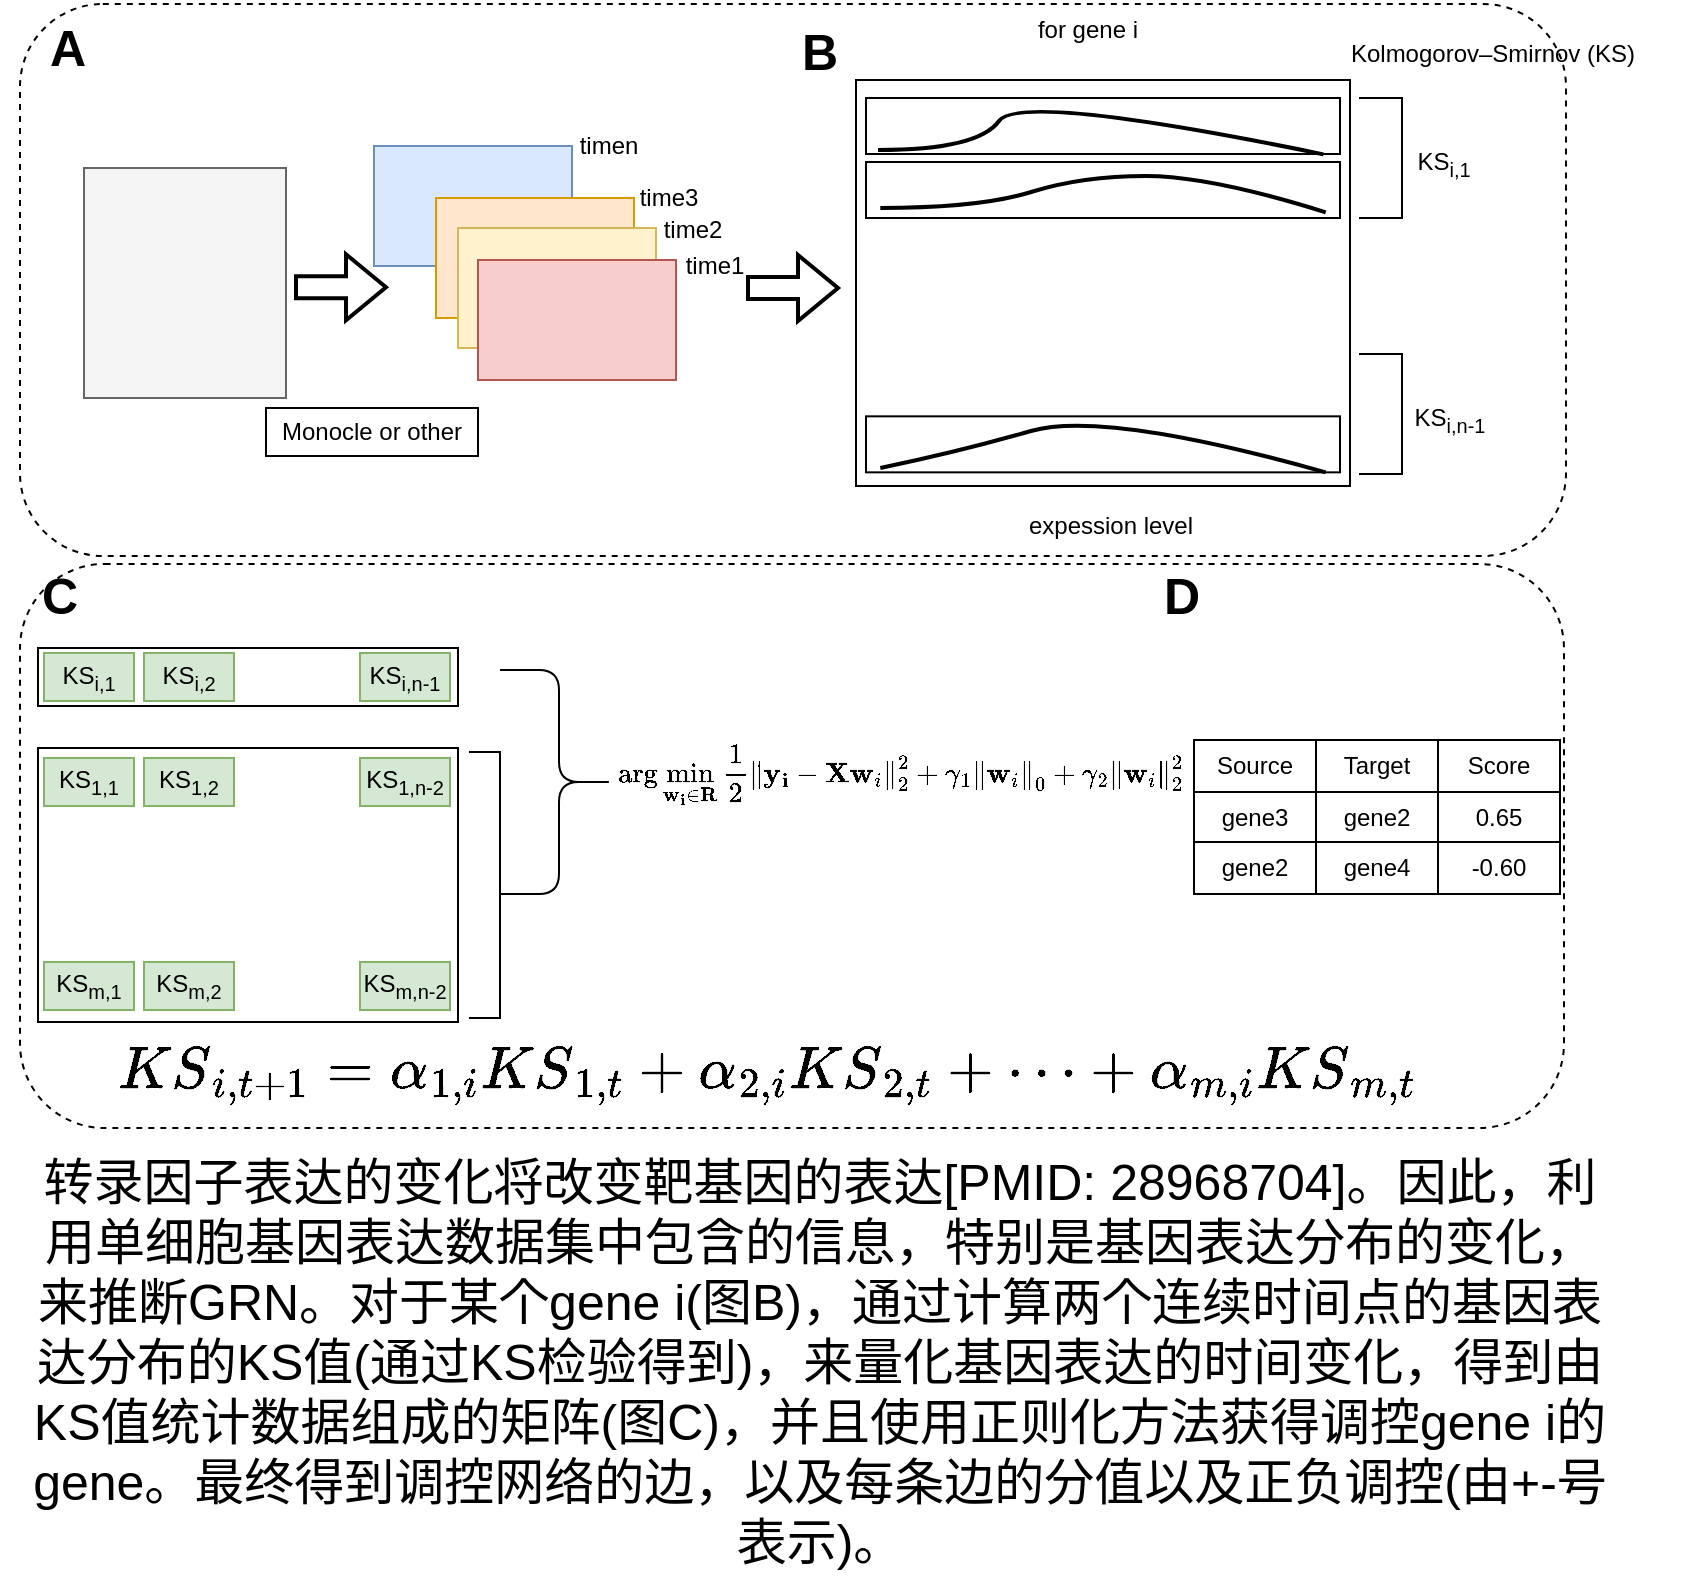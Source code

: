 <mxfile version="15.8.7" type="device"><diagram id="qNewxNg5S7R2k6NrVzUa" name="第 1 页"><mxGraphModel dx="2062" dy="1217" grid="0" gridSize="10" guides="1" tooltips="1" connect="1" arrows="1" fold="1" page="1" pageScale="1" pageWidth="850" pageHeight="825" math="1" shadow="0"><root><mxCell id="0"/><mxCell id="1" parent="0"/><mxCell id="OJFPj6aYE55DMqkpec0e-52" value="" style="rounded=1;whiteSpace=wrap;html=1;dashed=1;fillColor=none;" vertex="1" parent="1"><mxGeometry x="10" y="294" width="772" height="282" as="geometry"/></mxCell><mxCell id="OJFPj6aYE55DMqkpec0e-51" value="" style="rounded=1;whiteSpace=wrap;html=1;dashed=1;fillColor=none;" vertex="1" parent="1"><mxGeometry x="10" y="14" width="773" height="276" as="geometry"/></mxCell><mxCell id="OJFPj6aYE55DMqkpec0e-3" value="" style="rounded=0;whiteSpace=wrap;html=1;fillColor=#dae8fc;strokeColor=#6c8ebf;" vertex="1" parent="1"><mxGeometry x="187" y="85" width="99" height="60" as="geometry"/></mxCell><mxCell id="OJFPj6aYE55DMqkpec0e-4" value="" style="rounded=0;whiteSpace=wrap;html=1;fillColor=#ffe6cc;strokeColor=#d79b00;" vertex="1" parent="1"><mxGeometry x="218" y="111" width="99" height="60" as="geometry"/></mxCell><mxCell id="OJFPj6aYE55DMqkpec0e-5" value="" style="rounded=0;whiteSpace=wrap;html=1;fillColor=#fff2cc;strokeColor=#d6b656;" vertex="1" parent="1"><mxGeometry x="229" y="126" width="99" height="60" as="geometry"/></mxCell><mxCell id="OJFPj6aYE55DMqkpec0e-6" value="" style="rounded=0;whiteSpace=wrap;html=1;fillColor=#f8cecc;strokeColor=#b85450;" vertex="1" parent="1"><mxGeometry x="239" y="142" width="99" height="60" as="geometry"/></mxCell><mxCell id="OJFPj6aYE55DMqkpec0e-8" value="" style="shape=flexArrow;endArrow=classic;html=1;rounded=0;strokeWidth=2;verticalAlign=middle;align=center;" edge="1" parent="1"><mxGeometry width="50" height="50" relative="1" as="geometry"><mxPoint x="147" y="155.66" as="sourcePoint"/><mxPoint x="194" y="155.66" as="targetPoint"/></mxGeometry></mxCell><mxCell id="OJFPj6aYE55DMqkpec0e-9" value="timen" style="text;html=1;strokeColor=none;fillColor=none;align=center;verticalAlign=middle;whiteSpace=wrap;rounded=0;" vertex="1" parent="1"><mxGeometry x="278" y="74" width="53" height="22" as="geometry"/></mxCell><mxCell id="OJFPj6aYE55DMqkpec0e-10" value="time3" style="text;html=1;strokeColor=none;fillColor=none;align=center;verticalAlign=middle;whiteSpace=wrap;rounded=0;" vertex="1" parent="1"><mxGeometry x="308" y="100" width="53" height="22" as="geometry"/></mxCell><mxCell id="OJFPj6aYE55DMqkpec0e-11" value="time2" style="text;html=1;strokeColor=none;fillColor=none;align=center;verticalAlign=middle;whiteSpace=wrap;rounded=0;" vertex="1" parent="1"><mxGeometry x="320" y="116" width="53" height="22" as="geometry"/></mxCell><mxCell id="OJFPj6aYE55DMqkpec0e-12" value="time1" style="text;html=1;strokeColor=none;fillColor=none;align=center;verticalAlign=middle;whiteSpace=wrap;rounded=0;" vertex="1" parent="1"><mxGeometry x="331" y="134" width="53" height="22" as="geometry"/></mxCell><mxCell id="OJFPj6aYE55DMqkpec0e-14" value="Monocle or other" style="rounded=0;whiteSpace=wrap;html=1;" vertex="1" parent="1"><mxGeometry x="133" y="216" width="106" height="24" as="geometry"/></mxCell><mxCell id="OJFPj6aYE55DMqkpec0e-15" value="" style="rounded=0;whiteSpace=wrap;html=1;fillColor=#f5f5f5;fontColor=#333333;strokeColor=#666666;" vertex="1" parent="1"><mxGeometry x="42" y="96" width="101" height="115" as="geometry"/></mxCell><mxCell id="OJFPj6aYE55DMqkpec0e-17" value="" style="shape=flexArrow;endArrow=classic;html=1;rounded=0;strokeWidth=2;verticalAlign=middle;align=center;" edge="1" parent="1"><mxGeometry width="50" height="50" relative="1" as="geometry"><mxPoint x="373" y="156.0" as="sourcePoint"/><mxPoint x="420.0" y="156.0" as="targetPoint"/></mxGeometry></mxCell><mxCell id="OJFPj6aYE55DMqkpec0e-19" value="for gene i" style="text;html=1;strokeColor=none;fillColor=none;align=center;verticalAlign=middle;whiteSpace=wrap;rounded=0;" vertex="1" parent="1"><mxGeometry x="514" y="12" width="60" height="30" as="geometry"/></mxCell><mxCell id="OJFPj6aYE55DMqkpec0e-20" value="" style="rounded=0;whiteSpace=wrap;html=1;" vertex="1" parent="1"><mxGeometry x="428" y="52" width="247" height="203" as="geometry"/></mxCell><mxCell id="OJFPj6aYE55DMqkpec0e-21" value="" style="rounded=0;whiteSpace=wrap;html=1;" vertex="1" parent="1"><mxGeometry x="433" y="61" width="237" height="28" as="geometry"/></mxCell><mxCell id="OJFPj6aYE55DMqkpec0e-23" value="" style="rounded=0;whiteSpace=wrap;html=1;" vertex="1" parent="1"><mxGeometry x="433" y="93" width="237" height="28" as="geometry"/></mxCell><mxCell id="OJFPj6aYE55DMqkpec0e-24" value="" style="rounded=0;whiteSpace=wrap;html=1;" vertex="1" parent="1"><mxGeometry x="433" y="220.17" width="237" height="28" as="geometry"/></mxCell><mxCell id="OJFPj6aYE55DMqkpec0e-25" value="" style="curved=1;endArrow=none;html=1;rounded=0;strokeWidth=2;entryX=0.965;entryY=1.006;entryDx=0;entryDy=0;entryPerimeter=0;endFill=0;" edge="1" parent="1" target="OJFPj6aYE55DMqkpec0e-21"><mxGeometry width="50" height="50" relative="1" as="geometry"><mxPoint x="439" y="87" as="sourcePoint"/><mxPoint x="586" y="87" as="targetPoint"/><Array as="points"><mxPoint x="489" y="87"/><mxPoint x="510" y="58"/></Array></mxGeometry></mxCell><mxCell id="OJFPj6aYE55DMqkpec0e-27" value="" style="curved=1;endArrow=none;html=1;rounded=0;strokeWidth=2;entryX=0.965;entryY=1.006;entryDx=0;entryDy=0;entryPerimeter=0;endFill=0;" edge="1" parent="1"><mxGeometry width="50" height="50" relative="1" as="geometry"><mxPoint x="440.15" y="116" as="sourcePoint"/><mxPoint x="662.855" y="118.168" as="targetPoint"/><Array as="points"><mxPoint x="490.15" y="116"/><mxPoint x="541" y="100"/><mxPoint x="605" y="100"/></Array></mxGeometry></mxCell><mxCell id="OJFPj6aYE55DMqkpec0e-28" value="" style="curved=1;endArrow=none;html=1;rounded=0;strokeWidth=2;entryX=0.965;entryY=1.006;entryDx=0;entryDy=0;entryPerimeter=0;endFill=0;" edge="1" parent="1"><mxGeometry width="50" height="50" relative="1" as="geometry"><mxPoint x="440.15" y="246" as="sourcePoint"/><mxPoint x="662.855" y="248.168" as="targetPoint"/><Array as="points"><mxPoint x="479" y="238"/><mxPoint x="552" y="217"/></Array></mxGeometry></mxCell><mxCell id="OJFPj6aYE55DMqkpec0e-29" value="expession level" style="text;html=1;strokeColor=none;fillColor=none;align=center;verticalAlign=middle;whiteSpace=wrap;rounded=0;" vertex="1" parent="1"><mxGeometry x="496" y="263" width="119" height="23" as="geometry"/></mxCell><mxCell id="OJFPj6aYE55DMqkpec0e-30" value="" style="shape=partialRectangle;whiteSpace=wrap;html=1;bottom=1;right=1;left=1;top=0;fillColor=none;routingCenterX=-0.5;rotation=-90;" vertex="1" parent="1"><mxGeometry x="660.5" y="80.5" width="60" height="21" as="geometry"/></mxCell><mxCell id="OJFPj6aYE55DMqkpec0e-31" value="KS&lt;sub&gt;i,1&lt;/sub&gt;" style="text;html=1;strokeColor=none;fillColor=none;align=center;verticalAlign=middle;whiteSpace=wrap;rounded=0;" vertex="1" parent="1"><mxGeometry x="692" y="79" width="60" height="30" as="geometry"/></mxCell><mxCell id="OJFPj6aYE55DMqkpec0e-32" value="Kolmogorov–Smirnov (KS)" style="text;html=1;strokeColor=none;fillColor=none;align=center;verticalAlign=middle;whiteSpace=wrap;rounded=0;" vertex="1" parent="1"><mxGeometry x="658" y="26" width="177" height="26" as="geometry"/></mxCell><mxCell id="OJFPj6aYE55DMqkpec0e-33" value="" style="shape=partialRectangle;whiteSpace=wrap;html=1;bottom=1;right=1;left=1;top=0;fillColor=none;routingCenterX=-0.5;rotation=-90;" vertex="1" parent="1"><mxGeometry x="660.5" y="208.5" width="60" height="21" as="geometry"/></mxCell><mxCell id="OJFPj6aYE55DMqkpec0e-34" value="KS&lt;sub&gt;i,n-1&lt;/sub&gt;" style="text;html=1;strokeColor=none;fillColor=none;align=center;verticalAlign=middle;whiteSpace=wrap;rounded=0;" vertex="1" parent="1"><mxGeometry x="692" y="207" width="66" height="30" as="geometry"/></mxCell><mxCell id="OJFPj6aYE55DMqkpec0e-37" value="" style="rounded=0;whiteSpace=wrap;html=1;" vertex="1" parent="1"><mxGeometry x="19" y="336" width="210" height="29" as="geometry"/></mxCell><mxCell id="OJFPj6aYE55DMqkpec0e-38" value="" style="rounded=0;whiteSpace=wrap;html=1;" vertex="1" parent="1"><mxGeometry x="19" y="386" width="210" height="137" as="geometry"/></mxCell><mxCell id="OJFPj6aYE55DMqkpec0e-39" value="KS&lt;sub&gt;1,1&lt;/sub&gt;" style="text;html=1;strokeColor=#82b366;fillColor=#d5e8d4;align=center;verticalAlign=middle;whiteSpace=wrap;rounded=0;" vertex="1" parent="1"><mxGeometry x="22" y="391" width="45" height="24" as="geometry"/></mxCell><mxCell id="OJFPj6aYE55DMqkpec0e-40" value="KS&lt;sub&gt;1,2&lt;/sub&gt;" style="text;html=1;strokeColor=#82b366;fillColor=#d5e8d4;align=center;verticalAlign=middle;whiteSpace=wrap;rounded=0;" vertex="1" parent="1"><mxGeometry x="72" y="391" width="45" height="24" as="geometry"/></mxCell><mxCell id="OJFPj6aYE55DMqkpec0e-41" value="KS&lt;sub&gt;1,n-2&lt;/sub&gt;" style="text;html=1;strokeColor=#82b366;fillColor=#d5e8d4;align=center;verticalAlign=middle;whiteSpace=wrap;rounded=0;" vertex="1" parent="1"><mxGeometry x="180" y="391" width="45" height="24" as="geometry"/></mxCell><mxCell id="OJFPj6aYE55DMqkpec0e-42" value="KS&lt;sub&gt;m,n-2&lt;/sub&gt;" style="text;html=1;strokeColor=#82b366;fillColor=#d5e8d4;align=center;verticalAlign=middle;whiteSpace=wrap;rounded=0;" vertex="1" parent="1"><mxGeometry x="180" y="493" width="45" height="24" as="geometry"/></mxCell><mxCell id="OJFPj6aYE55DMqkpec0e-43" value="KS&lt;sub&gt;m,1&lt;/sub&gt;" style="text;html=1;strokeColor=#82b366;fillColor=#d5e8d4;align=center;verticalAlign=middle;whiteSpace=wrap;rounded=0;" vertex="1" parent="1"><mxGeometry x="22" y="493" width="45" height="24" as="geometry"/></mxCell><mxCell id="OJFPj6aYE55DMqkpec0e-44" value="KS&lt;sub&gt;m,2&lt;/sub&gt;" style="text;html=1;strokeColor=#82b366;fillColor=#d5e8d4;align=center;verticalAlign=middle;whiteSpace=wrap;rounded=0;" vertex="1" parent="1"><mxGeometry x="72" y="493" width="45" height="24" as="geometry"/></mxCell><mxCell id="OJFPj6aYE55DMqkpec0e-45" value="KS&lt;sub&gt;i,1&lt;/sub&gt;" style="text;html=1;strokeColor=#82b366;fillColor=#d5e8d4;align=center;verticalAlign=middle;whiteSpace=wrap;rounded=0;" vertex="1" parent="1"><mxGeometry x="22" y="338.5" width="45" height="24" as="geometry"/></mxCell><mxCell id="OJFPj6aYE55DMqkpec0e-46" value="KS&lt;sub&gt;i,2&lt;/sub&gt;" style="text;html=1;strokeColor=#82b366;fillColor=#d5e8d4;align=center;verticalAlign=middle;whiteSpace=wrap;rounded=0;" vertex="1" parent="1"><mxGeometry x="72" y="338.5" width="45" height="24" as="geometry"/></mxCell><mxCell id="OJFPj6aYE55DMqkpec0e-47" value="KS&lt;sub&gt;i,n-1&lt;/sub&gt;" style="text;html=1;strokeColor=#82b366;fillColor=#d5e8d4;align=center;verticalAlign=middle;whiteSpace=wrap;rounded=0;" vertex="1" parent="1"><mxGeometry x="180" y="338.5" width="45" height="24" as="geometry"/></mxCell><mxCell id="OJFPj6aYE55DMqkpec0e-48" value="" style="shape=curlyBracket;whiteSpace=wrap;html=1;rounded=1;flipH=1;" vertex="1" parent="1"><mxGeometry x="250" y="347" width="59" height="112" as="geometry"/></mxCell><mxCell id="OJFPj6aYE55DMqkpec0e-49" value="" style="shape=partialRectangle;whiteSpace=wrap;html=1;bottom=1;right=1;left=1;top=0;fillColor=none;routingCenterX=-0.5;rotation=-90;" vertex="1" parent="1"><mxGeometry x="176" y="447" width="133" height="15" as="geometry"/></mxCell><mxCell id="OJFPj6aYE55DMqkpec0e-55" value="" style="shape=table;html=1;whiteSpace=wrap;startSize=0;container=1;collapsible=0;childLayout=tableLayout;fillColor=none;" vertex="1" parent="1"><mxGeometry x="597" y="382" width="183" height="77" as="geometry"/></mxCell><mxCell id="OJFPj6aYE55DMqkpec0e-56" value="" style="shape=partialRectangle;html=1;whiteSpace=wrap;collapsible=0;dropTarget=0;pointerEvents=0;fillColor=none;top=0;left=0;bottom=0;right=0;points=[[0,0.5],[1,0.5]];portConstraint=eastwest;dashed=1;" vertex="1" parent="OJFPj6aYE55DMqkpec0e-55"><mxGeometry width="183" height="26" as="geometry"/></mxCell><mxCell id="OJFPj6aYE55DMqkpec0e-57" value="Source" style="shape=partialRectangle;html=1;whiteSpace=wrap;connectable=0;fillColor=none;top=0;left=0;bottom=0;right=0;overflow=hidden;pointerEvents=1;dashed=1;" vertex="1" parent="OJFPj6aYE55DMqkpec0e-56"><mxGeometry width="61" height="26" as="geometry"><mxRectangle width="61" height="26" as="alternateBounds"/></mxGeometry></mxCell><mxCell id="OJFPj6aYE55DMqkpec0e-58" value="Target" style="shape=partialRectangle;html=1;whiteSpace=wrap;connectable=0;fillColor=none;top=0;left=0;bottom=0;right=0;overflow=hidden;pointerEvents=1;dashed=1;" vertex="1" parent="OJFPj6aYE55DMqkpec0e-56"><mxGeometry x="61" width="61" height="26" as="geometry"><mxRectangle width="61" height="26" as="alternateBounds"/></mxGeometry></mxCell><mxCell id="OJFPj6aYE55DMqkpec0e-59" value="Score" style="shape=partialRectangle;html=1;whiteSpace=wrap;connectable=0;fillColor=none;top=0;left=0;bottom=0;right=0;overflow=hidden;pointerEvents=1;" vertex="1" parent="OJFPj6aYE55DMqkpec0e-56"><mxGeometry x="122" width="61" height="26" as="geometry"><mxRectangle width="61" height="26" as="alternateBounds"/></mxGeometry></mxCell><mxCell id="OJFPj6aYE55DMqkpec0e-60" value="" style="shape=partialRectangle;html=1;whiteSpace=wrap;collapsible=0;dropTarget=0;pointerEvents=0;fillColor=none;top=0;left=0;bottom=0;right=0;points=[[0,0.5],[1,0.5]];portConstraint=eastwest;dashed=1;" vertex="1" parent="OJFPj6aYE55DMqkpec0e-55"><mxGeometry y="26" width="183" height="25" as="geometry"/></mxCell><mxCell id="OJFPj6aYE55DMqkpec0e-61" value="gene3" style="shape=partialRectangle;html=1;whiteSpace=wrap;connectable=0;fillColor=none;top=0;left=0;bottom=0;right=0;overflow=hidden;pointerEvents=1;dashed=1;" vertex="1" parent="OJFPj6aYE55DMqkpec0e-60"><mxGeometry width="61" height="25" as="geometry"><mxRectangle width="61" height="25" as="alternateBounds"/></mxGeometry></mxCell><mxCell id="OJFPj6aYE55DMqkpec0e-62" value="gene2" style="shape=partialRectangle;html=1;whiteSpace=wrap;connectable=0;fillColor=none;top=0;left=0;bottom=0;right=0;overflow=hidden;pointerEvents=1;dashed=1;" vertex="1" parent="OJFPj6aYE55DMqkpec0e-60"><mxGeometry x="61" width="61" height="25" as="geometry"><mxRectangle width="61" height="25" as="alternateBounds"/></mxGeometry></mxCell><mxCell id="OJFPj6aYE55DMqkpec0e-63" value="0.65" style="shape=partialRectangle;html=1;whiteSpace=wrap;connectable=0;fillColor=none;top=0;left=0;bottom=0;right=0;overflow=hidden;pointerEvents=1;dashed=1;" vertex="1" parent="OJFPj6aYE55DMqkpec0e-60"><mxGeometry x="122" width="61" height="25" as="geometry"><mxRectangle width="61" height="25" as="alternateBounds"/></mxGeometry></mxCell><mxCell id="OJFPj6aYE55DMqkpec0e-64" value="" style="shape=partialRectangle;html=1;whiteSpace=wrap;collapsible=0;dropTarget=0;pointerEvents=0;fillColor=none;top=0;left=0;bottom=0;right=0;points=[[0,0.5],[1,0.5]];portConstraint=eastwest;" vertex="1" parent="OJFPj6aYE55DMqkpec0e-55"><mxGeometry y="51" width="183" height="26" as="geometry"/></mxCell><mxCell id="OJFPj6aYE55DMqkpec0e-65" value="gene2" style="shape=partialRectangle;html=1;whiteSpace=wrap;connectable=0;fillColor=none;top=0;left=0;bottom=0;right=0;overflow=hidden;pointerEvents=1;dashed=1;" vertex="1" parent="OJFPj6aYE55DMqkpec0e-64"><mxGeometry width="61" height="26" as="geometry"><mxRectangle width="61" height="26" as="alternateBounds"/></mxGeometry></mxCell><mxCell id="OJFPj6aYE55DMqkpec0e-66" value="gene4" style="shape=partialRectangle;html=1;whiteSpace=wrap;connectable=0;fillColor=none;top=0;left=0;bottom=0;right=0;overflow=hidden;pointerEvents=1;" vertex="1" parent="OJFPj6aYE55DMqkpec0e-64"><mxGeometry x="61" width="61" height="26" as="geometry"><mxRectangle width="61" height="26" as="alternateBounds"/></mxGeometry></mxCell><mxCell id="OJFPj6aYE55DMqkpec0e-67" value="-0.60" style="shape=partialRectangle;html=1;whiteSpace=wrap;connectable=0;fillColor=none;top=0;left=0;bottom=0;right=0;overflow=hidden;pointerEvents=1;dashed=1;" vertex="1" parent="OJFPj6aYE55DMqkpec0e-64"><mxGeometry x="122" width="61" height="26" as="geometry"><mxRectangle width="61" height="26" as="alternateBounds"/></mxGeometry></mxCell><mxCell id="OJFPj6aYE55DMqkpec0e-72" value="$$&#10;\arg \min _{\mathbf{w}_{\mathbf{i}} \in \mathbf{R}} \frac{1}{2}\left\|\mathbf{y}_{\mathbf{i}}-\mathbf{X} \mathbf{w}_i\right\|_2^2+\gamma_1\left\|\mathbf{w}_i\right\|_0+\gamma_2\left\|\mathbf{w}_i\right\|_2^2&#10;$$" style="text;whiteSpace=wrap;html=1;" vertex="1" parent="1"><mxGeometry x="306.997" y="364.997" width="540" height="84" as="geometry"/></mxCell><mxCell id="OJFPj6aYE55DMqkpec0e-75" value="&lt;b&gt;&lt;font style=&quot;font-size: 25px&quot;&gt;A&lt;/font&gt;&lt;/b&gt;" style="text;html=1;strokeColor=none;fillColor=none;align=center;verticalAlign=middle;whiteSpace=wrap;rounded=0;" vertex="1" parent="1"><mxGeometry x="4" y="20" width="60" height="30" as="geometry"/></mxCell><mxCell id="OJFPj6aYE55DMqkpec0e-76" value="&lt;span style=&quot;font-size: 25px&quot;&gt;&lt;b&gt;B&lt;/b&gt;&lt;/span&gt;" style="text;html=1;strokeColor=none;fillColor=none;align=center;verticalAlign=middle;whiteSpace=wrap;rounded=0;" vertex="1" parent="1"><mxGeometry x="380" y="22" width="60" height="30" as="geometry"/></mxCell><mxCell id="OJFPj6aYE55DMqkpec0e-77" value="&lt;span style=&quot;font-size: 25px&quot;&gt;&lt;b&gt;C&lt;/b&gt;&lt;/span&gt;" style="text;html=1;strokeColor=none;fillColor=none;align=center;verticalAlign=middle;whiteSpace=wrap;rounded=0;" vertex="1" parent="1"><mxGeometry y="294" width="60" height="30" as="geometry"/></mxCell><mxCell id="OJFPj6aYE55DMqkpec0e-78" value="&lt;span style=&quot;font-size: 25px&quot;&gt;&lt;b&gt;D&lt;/b&gt;&lt;/span&gt;" style="text;html=1;strokeColor=none;fillColor=none;align=center;verticalAlign=middle;whiteSpace=wrap;rounded=0;" vertex="1" parent="1"><mxGeometry x="561" y="294" width="60" height="30" as="geometry"/></mxCell><mxCell id="OJFPj6aYE55DMqkpec0e-79" value="$$&lt;br&gt;{KS}_{i, t+1}=\alpha_{1, i} {KS}_{1, t}+\alpha_{2, i} {KS}_{2, t}+\cdots+\alpha_{m, i} {KS}_{m, t}&lt;br&gt;$$" style="text;whiteSpace=wrap;html=1;fontSize=25;" vertex="1" parent="1"><mxGeometry x="57" y="500" width="316" height="91" as="geometry"/></mxCell><mxCell id="OJFPj6aYE55DMqkpec0e-81" value="转录因子表达的变化将改变靶基因的表达[PMID: 28968704]。因此，利用单细胞基因表达数据集中包含的信息，特别是基因表达分布的变化，来推断GRN。对于某个gene i(图B)，通过计算两个连续时间点的基因表达分布的KS值(通过KS检验得到)，来量化基因表达的时间变化，得到由KS值统计数据组成的矩阵(图C)，并且使用正则化方法获得调控gene i的gene。最终得到调控网络的边，以及每条边的分值以及正负调控(由+-号表示)。" style="text;html=1;strokeColor=none;fillColor=none;align=center;verticalAlign=middle;whiteSpace=wrap;rounded=0;fontSize=25;" vertex="1" parent="1"><mxGeometry x="10" y="578" width="800" height="228" as="geometry"/></mxCell></root></mxGraphModel></diagram></mxfile>
